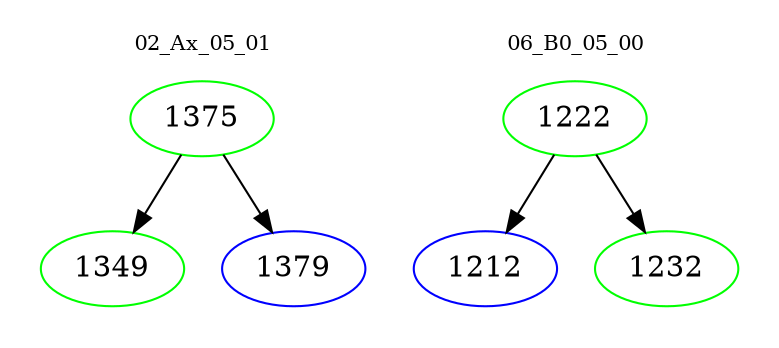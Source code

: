 digraph{
subgraph cluster_0 {
color = white
label = "02_Ax_05_01";
fontsize=10;
T0_1375 [label="1375", color="green"]
T0_1375 -> T0_1349 [color="black"]
T0_1349 [label="1349", color="green"]
T0_1375 -> T0_1379 [color="black"]
T0_1379 [label="1379", color="blue"]
}
subgraph cluster_1 {
color = white
label = "06_B0_05_00";
fontsize=10;
T1_1222 [label="1222", color="green"]
T1_1222 -> T1_1212 [color="black"]
T1_1212 [label="1212", color="blue"]
T1_1222 -> T1_1232 [color="black"]
T1_1232 [label="1232", color="green"]
}
}
